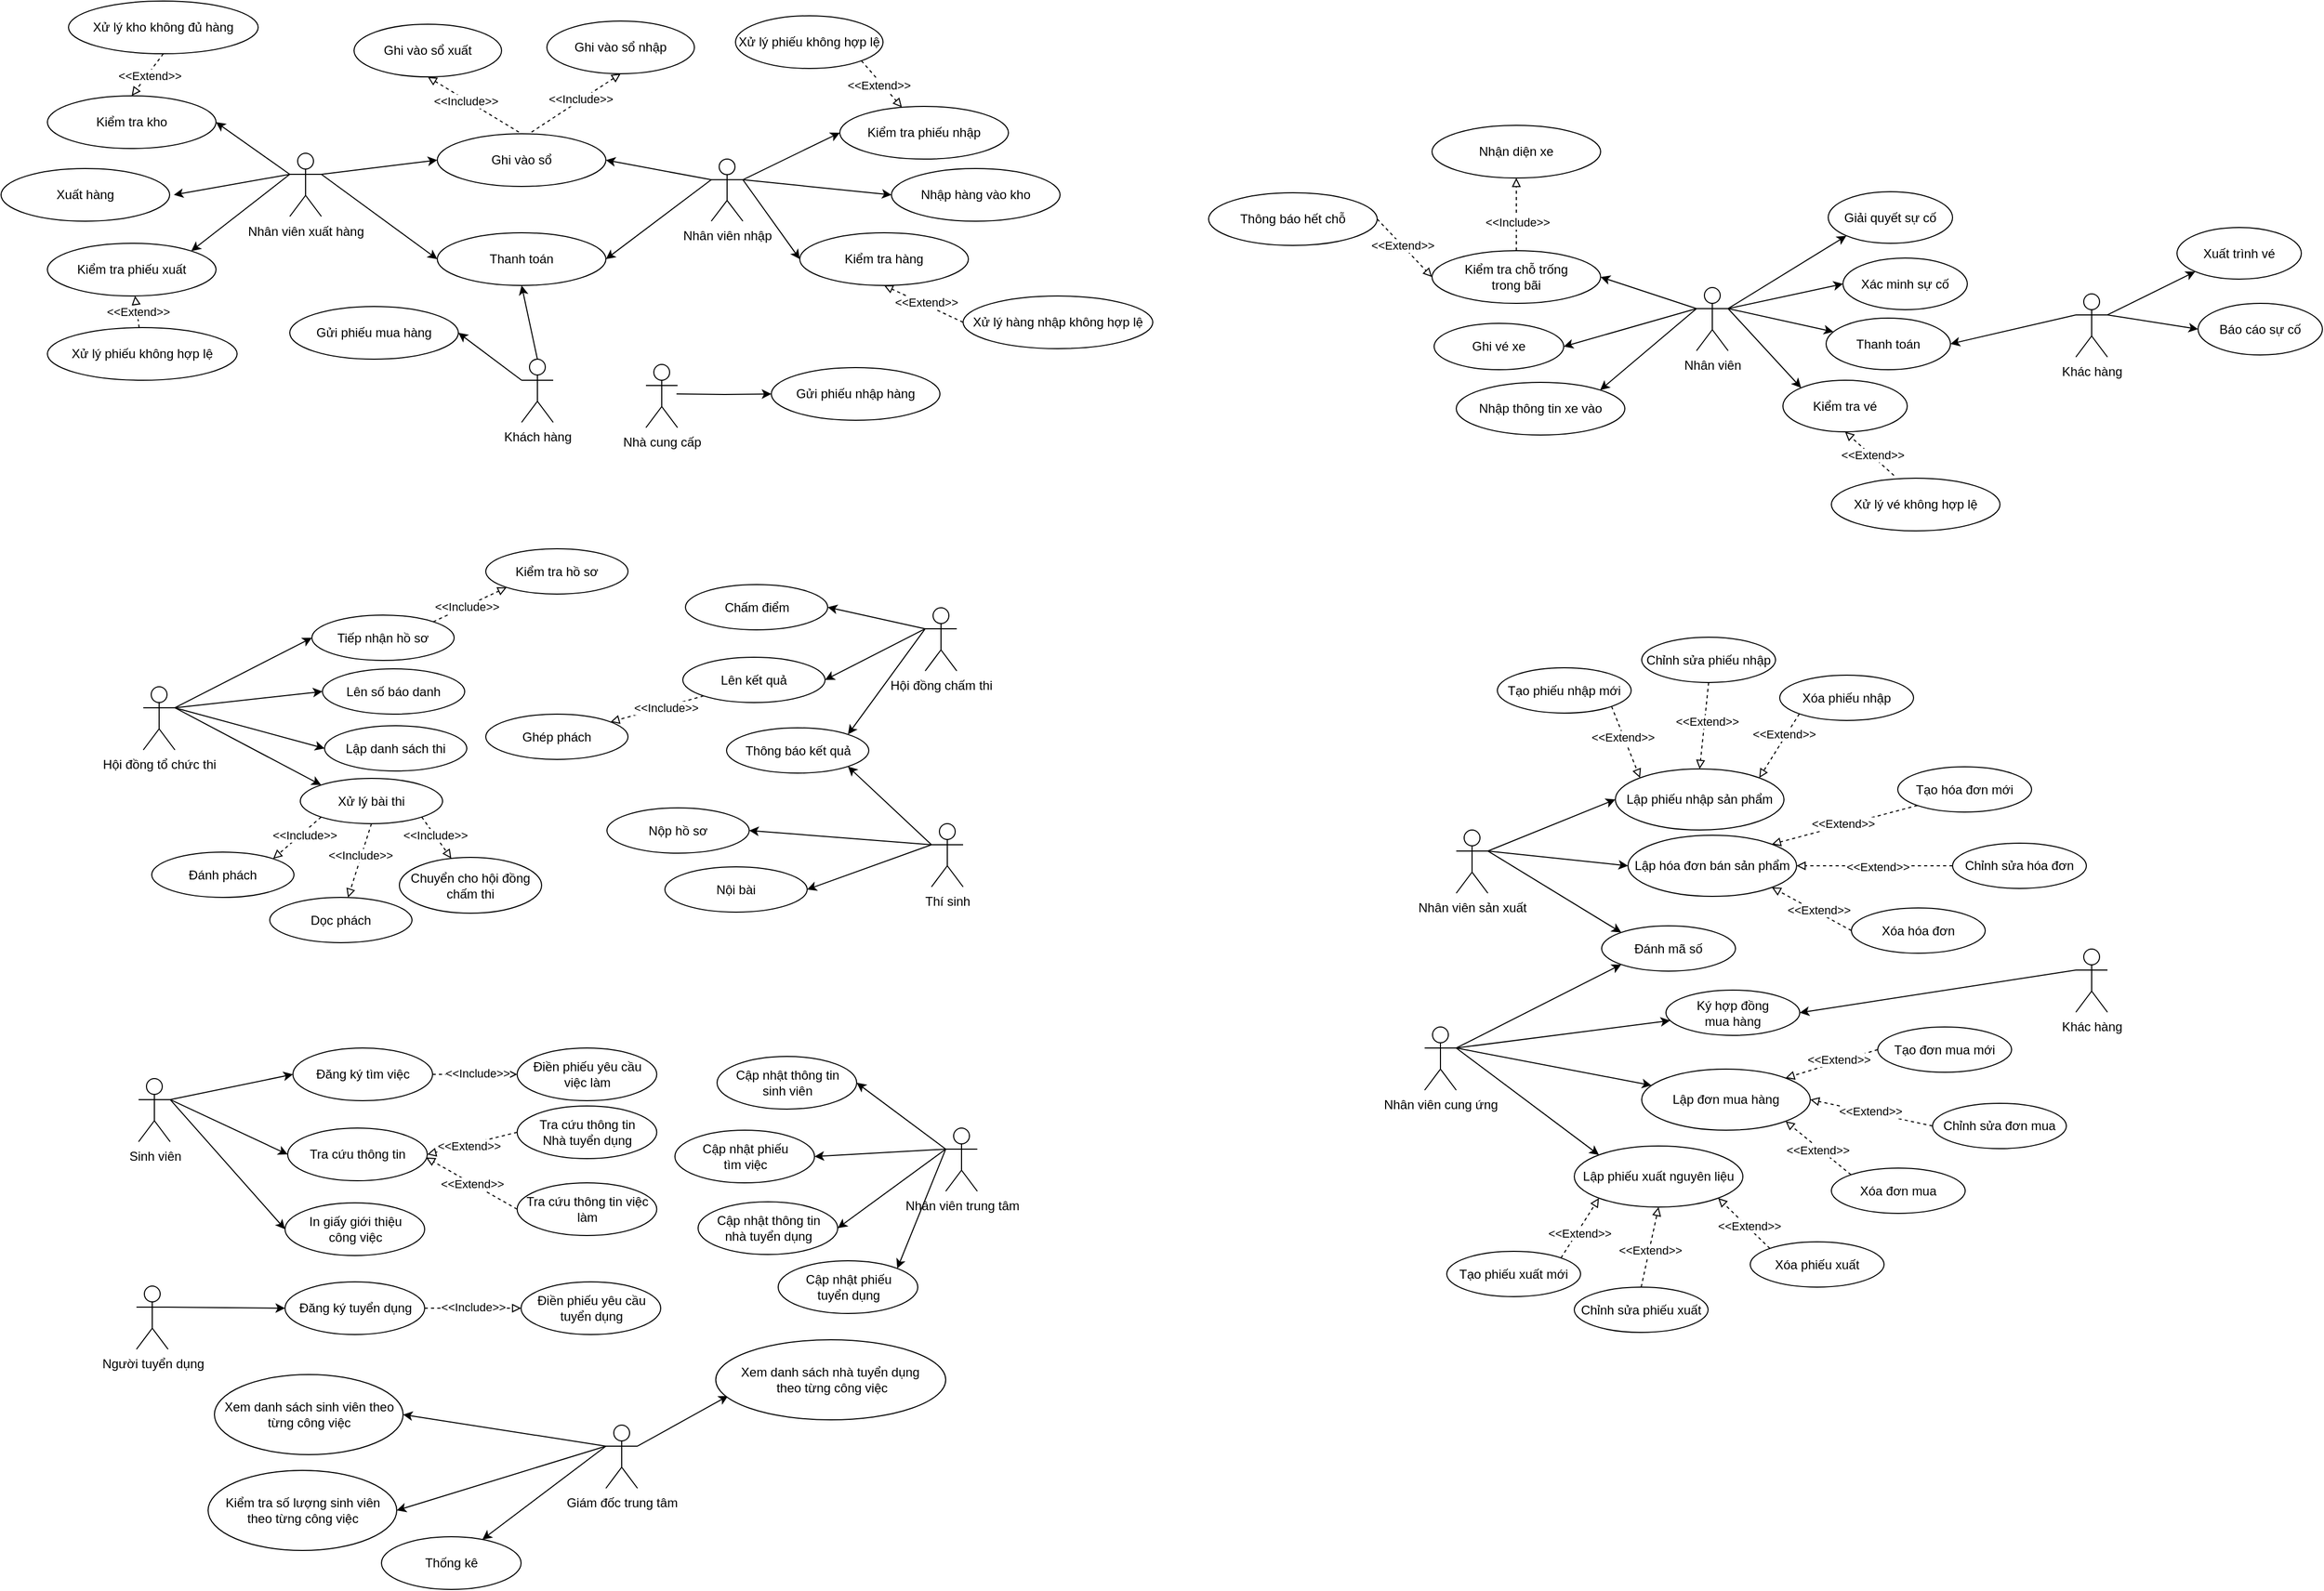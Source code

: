 <mxfile version="21.7.0" type="github">
  <diagram name="Trang-1" id="I9QSSPnk1WxFNa2g9Y9S">
    <mxGraphModel dx="3338" dy="1262" grid="0" gridSize="10" guides="1" tooltips="1" connect="1" arrows="1" fold="1" page="1" pageScale="1" pageWidth="2339" pageHeight="3300" math="0" shadow="0">
      <root>
        <mxCell id="0" />
        <mxCell id="1" parent="0" />
        <mxCell id="ENuTCad7pYqqlt3_rePD-4" style="rounded=0;orthogonalLoop=1;jettySize=auto;html=1;exitX=1;exitY=0.333;exitDx=0;exitDy=0;exitPerimeter=0;entryX=0;entryY=0.5;entryDx=0;entryDy=0;" edge="1" parent="1" source="ENuTCad7pYqqlt3_rePD-1" target="ENuTCad7pYqqlt3_rePD-2">
          <mxGeometry relative="1" as="geometry" />
        </mxCell>
        <mxCell id="ENuTCad7pYqqlt3_rePD-11" style="rounded=0;orthogonalLoop=1;jettySize=auto;html=1;exitX=1;exitY=0.333;exitDx=0;exitDy=0;exitPerimeter=0;entryX=0;entryY=0.5;entryDx=0;entryDy=0;" edge="1" parent="1" source="ENuTCad7pYqqlt3_rePD-1" target="ENuTCad7pYqqlt3_rePD-5">
          <mxGeometry relative="1" as="geometry" />
        </mxCell>
        <mxCell id="ENuTCad7pYqqlt3_rePD-17" style="rounded=0;orthogonalLoop=1;jettySize=auto;html=1;exitX=0;exitY=0.333;exitDx=0;exitDy=0;exitPerimeter=0;entryX=1;entryY=0.5;entryDx=0;entryDy=0;" edge="1" parent="1" source="ENuTCad7pYqqlt3_rePD-1" target="ENuTCad7pYqqlt3_rePD-15">
          <mxGeometry relative="1" as="geometry" />
        </mxCell>
        <mxCell id="ENuTCad7pYqqlt3_rePD-18" style="rounded=0;orthogonalLoop=1;jettySize=auto;html=1;entryX=1;entryY=0.5;entryDx=0;entryDy=0;exitX=0;exitY=0.333;exitDx=0;exitDy=0;exitPerimeter=0;" edge="1" parent="1" source="ENuTCad7pYqqlt3_rePD-1" target="ENuTCad7pYqqlt3_rePD-16">
          <mxGeometry relative="1" as="geometry">
            <mxPoint x="782" y="210" as="sourcePoint" />
          </mxGeometry>
        </mxCell>
        <mxCell id="ENuTCad7pYqqlt3_rePD-19" style="rounded=0;orthogonalLoop=1;jettySize=auto;html=1;exitX=1;exitY=0.333;exitDx=0;exitDy=0;exitPerimeter=0;entryX=0;entryY=0.5;entryDx=0;entryDy=0;" edge="1" parent="1" source="ENuTCad7pYqqlt3_rePD-1" target="ENuTCad7pYqqlt3_rePD-14">
          <mxGeometry relative="1" as="geometry" />
        </mxCell>
        <mxCell id="ENuTCad7pYqqlt3_rePD-1" value="Nhân viên nhập" style="shape=umlActor;verticalLabelPosition=bottom;verticalAlign=top;html=1;outlineConnect=0;" vertex="1" parent="1">
          <mxGeometry x="732" y="210" width="30" height="59" as="geometry" />
        </mxCell>
        <mxCell id="ENuTCad7pYqqlt3_rePD-2" value="Kiểm tra phiếu nhập" style="ellipse;whiteSpace=wrap;html=1;" vertex="1" parent="1">
          <mxGeometry x="854" y="160" width="160" height="50" as="geometry" />
        </mxCell>
        <mxCell id="ENuTCad7pYqqlt3_rePD-5" value="Kiểm tra hàng" style="ellipse;whiteSpace=wrap;html=1;" vertex="1" parent="1">
          <mxGeometry x="816" y="280" width="160" height="50" as="geometry" />
        </mxCell>
        <mxCell id="ENuTCad7pYqqlt3_rePD-7" style="rounded=0;orthogonalLoop=1;jettySize=auto;html=1;exitX=1;exitY=1;exitDx=0;exitDy=0;endArrow=block;endFill=0;dashed=1;" edge="1" parent="1" source="ENuTCad7pYqqlt3_rePD-6" target="ENuTCad7pYqqlt3_rePD-2">
          <mxGeometry relative="1" as="geometry" />
        </mxCell>
        <mxCell id="ENuTCad7pYqqlt3_rePD-8" value="&amp;lt;&amp;lt;Extend&amp;gt;&amp;gt;" style="edgeLabel;html=1;align=center;verticalAlign=middle;resizable=0;points=[];" vertex="1" connectable="0" parent="ENuTCad7pYqqlt3_rePD-7">
          <mxGeometry x="-0.029" y="-3" relative="1" as="geometry">
            <mxPoint as="offset" />
          </mxGeometry>
        </mxCell>
        <mxCell id="ENuTCad7pYqqlt3_rePD-6" value="Xử lý phiếu không hợp lệ" style="ellipse;whiteSpace=wrap;html=1;" vertex="1" parent="1">
          <mxGeometry x="755" y="74" width="140" height="50" as="geometry" />
        </mxCell>
        <mxCell id="ENuTCad7pYqqlt3_rePD-14" value="Nhập hàng vào kho" style="ellipse;whiteSpace=wrap;html=1;" vertex="1" parent="1">
          <mxGeometry x="903" y="219" width="160" height="50" as="geometry" />
        </mxCell>
        <mxCell id="ENuTCad7pYqqlt3_rePD-15" value="Ghi vào sổ" style="ellipse;whiteSpace=wrap;html=1;" vertex="1" parent="1">
          <mxGeometry x="472" y="186" width="160" height="50" as="geometry" />
        </mxCell>
        <mxCell id="ENuTCad7pYqqlt3_rePD-16" value="Thanh toán" style="ellipse;whiteSpace=wrap;html=1;" vertex="1" parent="1">
          <mxGeometry x="472" y="280" width="160" height="50" as="geometry" />
        </mxCell>
        <mxCell id="ENuTCad7pYqqlt3_rePD-20" style="rounded=0;orthogonalLoop=1;jettySize=auto;html=1;exitX=0;exitY=0.5;exitDx=0;exitDy=0;entryX=0.5;entryY=1;entryDx=0;entryDy=0;endArrow=block;endFill=0;dashed=1;" edge="1" parent="1" source="ENuTCad7pYqqlt3_rePD-22" target="ENuTCad7pYqqlt3_rePD-5">
          <mxGeometry relative="1" as="geometry">
            <mxPoint x="1042" y="255" as="targetPoint" />
          </mxGeometry>
        </mxCell>
        <mxCell id="ENuTCad7pYqqlt3_rePD-21" value="&amp;lt;&amp;lt;Extend&amp;gt;&amp;gt;" style="edgeLabel;html=1;align=center;verticalAlign=middle;resizable=0;points=[];" vertex="1" connectable="0" parent="ENuTCad7pYqqlt3_rePD-20">
          <mxGeometry x="-0.029" y="-3" relative="1" as="geometry">
            <mxPoint as="offset" />
          </mxGeometry>
        </mxCell>
        <mxCell id="ENuTCad7pYqqlt3_rePD-22" value="Xử lý hàng nhập không hợp lệ" style="ellipse;whiteSpace=wrap;html=1;" vertex="1" parent="1">
          <mxGeometry x="971" y="340" width="180" height="50" as="geometry" />
        </mxCell>
        <mxCell id="ENuTCad7pYqqlt3_rePD-37" style="rounded=0;orthogonalLoop=1;jettySize=auto;html=1;exitX=1;exitY=0.333;exitDx=0;exitDy=0;exitPerimeter=0;entryX=0;entryY=0.5;entryDx=0;entryDy=0;" edge="1" parent="1" source="ENuTCad7pYqqlt3_rePD-36" target="ENuTCad7pYqqlt3_rePD-15">
          <mxGeometry relative="1" as="geometry" />
        </mxCell>
        <mxCell id="ENuTCad7pYqqlt3_rePD-38" style="rounded=0;orthogonalLoop=1;jettySize=auto;html=1;exitX=1;exitY=0.333;exitDx=0;exitDy=0;exitPerimeter=0;entryX=0;entryY=0.5;entryDx=0;entryDy=0;" edge="1" parent="1" source="ENuTCad7pYqqlt3_rePD-36" target="ENuTCad7pYqqlt3_rePD-16">
          <mxGeometry relative="1" as="geometry" />
        </mxCell>
        <mxCell id="ENuTCad7pYqqlt3_rePD-42" style="rounded=0;orthogonalLoop=1;jettySize=auto;html=1;exitX=0;exitY=0.333;exitDx=0;exitDy=0;exitPerimeter=0;entryX=1;entryY=0;entryDx=0;entryDy=0;" edge="1" parent="1" source="ENuTCad7pYqqlt3_rePD-36" target="ENuTCad7pYqqlt3_rePD-39">
          <mxGeometry relative="1" as="geometry">
            <mxPoint x="362" y="484.5" as="sourcePoint" />
          </mxGeometry>
        </mxCell>
        <mxCell id="ENuTCad7pYqqlt3_rePD-43" style="rounded=0;orthogonalLoop=1;jettySize=auto;html=1;exitX=0;exitY=0.333;exitDx=0;exitDy=0;exitPerimeter=0;entryX=1;entryY=0.5;entryDx=0;entryDy=0;" edge="1" parent="1" source="ENuTCad7pYqqlt3_rePD-36" target="ENuTCad7pYqqlt3_rePD-40">
          <mxGeometry relative="1" as="geometry" />
        </mxCell>
        <mxCell id="ENuTCad7pYqqlt3_rePD-44" style="rounded=0;orthogonalLoop=1;jettySize=auto;html=1;exitX=0;exitY=0.333;exitDx=0;exitDy=0;exitPerimeter=0;entryX=1;entryY=0.5;entryDx=0;entryDy=0;" edge="1" parent="1" source="ENuTCad7pYqqlt3_rePD-36">
          <mxGeometry relative="1" as="geometry">
            <mxPoint x="222.0" y="244" as="targetPoint" />
          </mxGeometry>
        </mxCell>
        <mxCell id="ENuTCad7pYqqlt3_rePD-36" value="Nhân viên xuất hàng" style="shape=umlActor;verticalLabelPosition=bottom;verticalAlign=top;html=1;outlineConnect=0;" vertex="1" parent="1">
          <mxGeometry x="332" y="204.5" width="30" height="60" as="geometry" />
        </mxCell>
        <mxCell id="ENuTCad7pYqqlt3_rePD-39" value="Kiểm tra phiếu xuất" style="ellipse;whiteSpace=wrap;html=1;" vertex="1" parent="1">
          <mxGeometry x="102" y="290" width="160" height="50" as="geometry" />
        </mxCell>
        <mxCell id="ENuTCad7pYqqlt3_rePD-40" value="Kiểm tra kho" style="ellipse;whiteSpace=wrap;html=1;" vertex="1" parent="1">
          <mxGeometry x="102" y="150" width="160" height="50" as="geometry" />
        </mxCell>
        <mxCell id="ENuTCad7pYqqlt3_rePD-41" value="Xuất hàng" style="ellipse;whiteSpace=wrap;html=1;" vertex="1" parent="1">
          <mxGeometry x="58" y="219" width="160" height="50" as="geometry" />
        </mxCell>
        <mxCell id="ENuTCad7pYqqlt3_rePD-48" style="rounded=0;orthogonalLoop=1;jettySize=auto;html=1;dashed=1;endArrow=block;endFill=0;" edge="1" parent="1" source="ENuTCad7pYqqlt3_rePD-45" target="ENuTCad7pYqqlt3_rePD-39">
          <mxGeometry relative="1" as="geometry" />
        </mxCell>
        <mxCell id="ENuTCad7pYqqlt3_rePD-49" value="&amp;lt;&amp;lt;Extend&amp;gt;&amp;gt;" style="edgeLabel;html=1;align=center;verticalAlign=middle;resizable=0;points=[];" vertex="1" connectable="0" parent="ENuTCad7pYqqlt3_rePD-48">
          <mxGeometry x="-0.006" y="-1" relative="1" as="geometry">
            <mxPoint as="offset" />
          </mxGeometry>
        </mxCell>
        <mxCell id="ENuTCad7pYqqlt3_rePD-45" value="Xử lý phiếu không hợp lệ" style="ellipse;whiteSpace=wrap;html=1;" vertex="1" parent="1">
          <mxGeometry x="102" y="370" width="180" height="50" as="geometry" />
        </mxCell>
        <mxCell id="ENuTCad7pYqqlt3_rePD-47" style="rounded=0;orthogonalLoop=1;jettySize=auto;html=1;exitX=0.5;exitY=1;exitDx=0;exitDy=0;entryX=0.5;entryY=0;entryDx=0;entryDy=0;dashed=1;endArrow=block;endFill=0;" edge="1" parent="1" source="ENuTCad7pYqqlt3_rePD-46" target="ENuTCad7pYqqlt3_rePD-40">
          <mxGeometry relative="1" as="geometry" />
        </mxCell>
        <mxCell id="ENuTCad7pYqqlt3_rePD-50" value="&amp;lt;&amp;lt;Extend&amp;gt;&amp;gt;" style="edgeLabel;html=1;align=center;verticalAlign=middle;resizable=0;points=[];" vertex="1" connectable="0" parent="ENuTCad7pYqqlt3_rePD-47">
          <mxGeometry x="-0.037" y="2" relative="1" as="geometry">
            <mxPoint as="offset" />
          </mxGeometry>
        </mxCell>
        <mxCell id="ENuTCad7pYqqlt3_rePD-46" value="Xử lý kho không đủ hàng" style="ellipse;whiteSpace=wrap;html=1;" vertex="1" parent="1">
          <mxGeometry x="122" y="60" width="180" height="50" as="geometry" />
        </mxCell>
        <mxCell id="ENuTCad7pYqqlt3_rePD-53" style="rounded=0;orthogonalLoop=1;jettySize=auto;html=1;exitX=0.5;exitY=0;exitDx=0;exitDy=0;exitPerimeter=0;entryX=0.5;entryY=1;entryDx=0;entryDy=0;" edge="1" parent="1" source="ENuTCad7pYqqlt3_rePD-51" target="ENuTCad7pYqqlt3_rePD-16">
          <mxGeometry relative="1" as="geometry" />
        </mxCell>
        <mxCell id="ENuTCad7pYqqlt3_rePD-58" style="rounded=0;orthogonalLoop=1;jettySize=auto;html=1;exitX=0;exitY=0.333;exitDx=0;exitDy=0;exitPerimeter=0;entryX=1;entryY=0.5;entryDx=0;entryDy=0;" edge="1" parent="1" source="ENuTCad7pYqqlt3_rePD-51" target="ENuTCad7pYqqlt3_rePD-57">
          <mxGeometry relative="1" as="geometry" />
        </mxCell>
        <mxCell id="ENuTCad7pYqqlt3_rePD-51" value="Khách hàng" style="shape=umlActor;verticalLabelPosition=bottom;verticalAlign=top;html=1;outlineConnect=0;" vertex="1" parent="1">
          <mxGeometry x="552" y="400" width="30" height="60" as="geometry" />
        </mxCell>
        <mxCell id="ENuTCad7pYqqlt3_rePD-57" value="Gửi phiếu mua hàng" style="ellipse;whiteSpace=wrap;html=1;" vertex="1" parent="1">
          <mxGeometry x="332" y="350" width="160" height="50" as="geometry" />
        </mxCell>
        <mxCell id="ENuTCad7pYqqlt3_rePD-61" style="edgeStyle=orthogonalEdgeStyle;rounded=0;orthogonalLoop=1;jettySize=auto;html=1;entryX=0;entryY=0.5;entryDx=0;entryDy=0;" edge="1" parent="1" target="ENuTCad7pYqqlt3_rePD-60">
          <mxGeometry relative="1" as="geometry">
            <mxPoint x="699" y="433" as="sourcePoint" />
          </mxGeometry>
        </mxCell>
        <mxCell id="ENuTCad7pYqqlt3_rePD-59" value="Nhà cung cấp" style="shape=umlActor;verticalLabelPosition=bottom;verticalAlign=top;html=1;outlineConnect=0;" vertex="1" parent="1">
          <mxGeometry x="670" y="405" width="30" height="60" as="geometry" />
        </mxCell>
        <mxCell id="ENuTCad7pYqqlt3_rePD-60" value="Gửi phiếu nhập hàng" style="ellipse;whiteSpace=wrap;html=1;" vertex="1" parent="1">
          <mxGeometry x="789" y="408" width="160" height="50" as="geometry" />
        </mxCell>
        <mxCell id="ENuTCad7pYqqlt3_rePD-64" style="rounded=0;orthogonalLoop=1;jettySize=auto;html=1;exitX=0.5;exitY=1;exitDx=0;exitDy=0;entryX=0.5;entryY=0;entryDx=0;entryDy=0;endArrow=none;endFill=0;dashed=1;startArrow=block;startFill=0;" edge="1" parent="1" source="ENuTCad7pYqqlt3_rePD-62" target="ENuTCad7pYqqlt3_rePD-15">
          <mxGeometry relative="1" as="geometry" />
        </mxCell>
        <mxCell id="ENuTCad7pYqqlt3_rePD-67" value="&amp;lt;&amp;lt;Include&amp;gt;&amp;gt;" style="edgeLabel;html=1;align=center;verticalAlign=middle;resizable=0;points=[];" vertex="1" connectable="0" parent="ENuTCad7pYqqlt3_rePD-64">
          <mxGeometry x="-0.186" y="-1" relative="1" as="geometry">
            <mxPoint as="offset" />
          </mxGeometry>
        </mxCell>
        <mxCell id="ENuTCad7pYqqlt3_rePD-62" value="Ghi vào sổ xuất" style="ellipse;whiteSpace=wrap;html=1;" vertex="1" parent="1">
          <mxGeometry x="393" y="82" width="140" height="50" as="geometry" />
        </mxCell>
        <mxCell id="ENuTCad7pYqqlt3_rePD-65" style="rounded=0;orthogonalLoop=1;jettySize=auto;html=1;exitX=0.5;exitY=1;exitDx=0;exitDy=0;endArrow=none;endFill=0;dashed=1;startArrow=block;startFill=0;" edge="1" parent="1" source="ENuTCad7pYqqlt3_rePD-63">
          <mxGeometry relative="1" as="geometry">
            <mxPoint x="559" y="186" as="targetPoint" />
          </mxGeometry>
        </mxCell>
        <mxCell id="ENuTCad7pYqqlt3_rePD-66" value="&amp;lt;&amp;lt;Include&amp;gt;&amp;gt;" style="edgeLabel;html=1;align=center;verticalAlign=middle;resizable=0;points=[];" vertex="1" connectable="0" parent="ENuTCad7pYqqlt3_rePD-65">
          <mxGeometry x="-0.121" y="-1" relative="1" as="geometry">
            <mxPoint as="offset" />
          </mxGeometry>
        </mxCell>
        <mxCell id="ENuTCad7pYqqlt3_rePD-63" value="Ghi vào sổ nhập" style="ellipse;whiteSpace=wrap;html=1;" vertex="1" parent="1">
          <mxGeometry x="576" y="79" width="140" height="50" as="geometry" />
        </mxCell>
        <mxCell id="ENuTCad7pYqqlt3_rePD-77" style="rounded=0;orthogonalLoop=1;jettySize=auto;html=1;exitX=1;exitY=0.333;exitDx=0;exitDy=0;exitPerimeter=0;entryX=0;entryY=0.5;entryDx=0;entryDy=0;" edge="1" parent="1" source="ENuTCad7pYqqlt3_rePD-68" target="ENuTCad7pYqqlt3_rePD-70">
          <mxGeometry relative="1" as="geometry" />
        </mxCell>
        <mxCell id="ENuTCad7pYqqlt3_rePD-78" style="rounded=0;orthogonalLoop=1;jettySize=auto;html=1;exitX=1;exitY=0.333;exitDx=0;exitDy=0;exitPerimeter=0;entryX=0;entryY=0.5;entryDx=0;entryDy=0;" edge="1" parent="1" source="ENuTCad7pYqqlt3_rePD-68" target="ENuTCad7pYqqlt3_rePD-72">
          <mxGeometry relative="1" as="geometry" />
        </mxCell>
        <mxCell id="ENuTCad7pYqqlt3_rePD-79" style="rounded=0;orthogonalLoop=1;jettySize=auto;html=1;exitX=1;exitY=0.333;exitDx=0;exitDy=0;exitPerimeter=0;entryX=0;entryY=0.5;entryDx=0;entryDy=0;" edge="1" parent="1" source="ENuTCad7pYqqlt3_rePD-68" target="ENuTCad7pYqqlt3_rePD-73">
          <mxGeometry relative="1" as="geometry" />
        </mxCell>
        <mxCell id="ENuTCad7pYqqlt3_rePD-80" style="rounded=0;orthogonalLoop=1;jettySize=auto;html=1;exitX=1;exitY=0.333;exitDx=0;exitDy=0;exitPerimeter=0;entryX=0;entryY=0;entryDx=0;entryDy=0;" edge="1" parent="1" source="ENuTCad7pYqqlt3_rePD-68" target="ENuTCad7pYqqlt3_rePD-74">
          <mxGeometry relative="1" as="geometry" />
        </mxCell>
        <mxCell id="ENuTCad7pYqqlt3_rePD-68" value="Hội đồng tổ chức thi" style="shape=umlActor;verticalLabelPosition=bottom;verticalAlign=top;html=1;outlineConnect=0;" vertex="1" parent="1">
          <mxGeometry x="193" y="711" width="30" height="60" as="geometry" />
        </mxCell>
        <mxCell id="ENuTCad7pYqqlt3_rePD-96" style="rounded=0;orthogonalLoop=1;jettySize=auto;html=1;exitX=0;exitY=0.333;exitDx=0;exitDy=0;exitPerimeter=0;entryX=1;entryY=0.5;entryDx=0;entryDy=0;" edge="1" parent="1" source="ENuTCad7pYqqlt3_rePD-69" target="ENuTCad7pYqqlt3_rePD-92">
          <mxGeometry relative="1" as="geometry" />
        </mxCell>
        <mxCell id="ENuTCad7pYqqlt3_rePD-98" style="rounded=0;orthogonalLoop=1;jettySize=auto;html=1;exitX=0;exitY=0.333;exitDx=0;exitDy=0;exitPerimeter=0;entryX=1;entryY=0.5;entryDx=0;entryDy=0;" edge="1" parent="1" source="ENuTCad7pYqqlt3_rePD-69" target="ENuTCad7pYqqlt3_rePD-94">
          <mxGeometry relative="1" as="geometry" />
        </mxCell>
        <mxCell id="ENuTCad7pYqqlt3_rePD-99" style="rounded=0;orthogonalLoop=1;jettySize=auto;html=1;exitX=0;exitY=0.333;exitDx=0;exitDy=0;exitPerimeter=0;entryX=1;entryY=0;entryDx=0;entryDy=0;" edge="1" parent="1" source="ENuTCad7pYqqlt3_rePD-69" target="ENuTCad7pYqqlt3_rePD-95">
          <mxGeometry relative="1" as="geometry" />
        </mxCell>
        <mxCell id="ENuTCad7pYqqlt3_rePD-69" value="Hội đồng chấm thi" style="shape=umlActor;verticalLabelPosition=bottom;verticalAlign=top;html=1;outlineConnect=0;" vertex="1" parent="1">
          <mxGeometry x="935" y="636" width="30" height="60" as="geometry" />
        </mxCell>
        <mxCell id="ENuTCad7pYqqlt3_rePD-90" style="rounded=0;orthogonalLoop=1;jettySize=auto;html=1;exitX=1;exitY=0;exitDx=0;exitDy=0;entryX=0;entryY=1;entryDx=0;entryDy=0;endArrow=block;endFill=0;dashed=1;" edge="1" parent="1" source="ENuTCad7pYqqlt3_rePD-70" target="ENuTCad7pYqqlt3_rePD-71">
          <mxGeometry relative="1" as="geometry" />
        </mxCell>
        <mxCell id="ENuTCad7pYqqlt3_rePD-91" value="&amp;lt;&amp;lt;Include&amp;gt;&amp;gt;" style="edgeLabel;html=1;align=center;verticalAlign=middle;resizable=0;points=[];" vertex="1" connectable="0" parent="ENuTCad7pYqqlt3_rePD-90">
          <mxGeometry x="-0.084" relative="1" as="geometry">
            <mxPoint as="offset" />
          </mxGeometry>
        </mxCell>
        <mxCell id="ENuTCad7pYqqlt3_rePD-70" value="Tiếp nhận hồ sơ" style="ellipse;whiteSpace=wrap;html=1;" vertex="1" parent="1">
          <mxGeometry x="353" y="643" width="135" height="43" as="geometry" />
        </mxCell>
        <mxCell id="ENuTCad7pYqqlt3_rePD-71" value="Kiểm tra hồ sơ" style="ellipse;whiteSpace=wrap;html=1;" vertex="1" parent="1">
          <mxGeometry x="518" y="580" width="135" height="43" as="geometry" />
        </mxCell>
        <mxCell id="ENuTCad7pYqqlt3_rePD-72" value="Lên số báo danh" style="ellipse;whiteSpace=wrap;html=1;" vertex="1" parent="1">
          <mxGeometry x="363" y="694" width="135" height="43" as="geometry" />
        </mxCell>
        <mxCell id="ENuTCad7pYqqlt3_rePD-73" value="Lập danh sách thi" style="ellipse;whiteSpace=wrap;html=1;" vertex="1" parent="1">
          <mxGeometry x="365" y="748" width="135" height="43" as="geometry" />
        </mxCell>
        <mxCell id="ENuTCad7pYqqlt3_rePD-84" style="rounded=0;orthogonalLoop=1;jettySize=auto;html=1;exitX=0;exitY=1;exitDx=0;exitDy=0;entryX=1;entryY=0;entryDx=0;entryDy=0;dashed=1;endArrow=block;endFill=0;" edge="1" parent="1" source="ENuTCad7pYqqlt3_rePD-74" target="ENuTCad7pYqqlt3_rePD-81">
          <mxGeometry relative="1" as="geometry" />
        </mxCell>
        <mxCell id="ENuTCad7pYqqlt3_rePD-87" value="&amp;lt;&amp;lt;Include&amp;gt;&amp;gt;" style="edgeLabel;html=1;align=center;verticalAlign=middle;resizable=0;points=[];" vertex="1" connectable="0" parent="ENuTCad7pYqqlt3_rePD-84">
          <mxGeometry x="-0.219" y="2" relative="1" as="geometry">
            <mxPoint as="offset" />
          </mxGeometry>
        </mxCell>
        <mxCell id="ENuTCad7pYqqlt3_rePD-85" style="rounded=0;orthogonalLoop=1;jettySize=auto;html=1;exitX=0.5;exitY=1;exitDx=0;exitDy=0;dashed=1;endArrow=block;endFill=0;" edge="1" parent="1" source="ENuTCad7pYqqlt3_rePD-74" target="ENuTCad7pYqqlt3_rePD-82">
          <mxGeometry relative="1" as="geometry" />
        </mxCell>
        <mxCell id="ENuTCad7pYqqlt3_rePD-88" value="&amp;lt;&amp;lt;Include&amp;gt;&amp;gt;" style="edgeLabel;html=1;align=center;verticalAlign=middle;resizable=0;points=[];" vertex="1" connectable="0" parent="ENuTCad7pYqqlt3_rePD-85">
          <mxGeometry x="-0.135" y="-1" relative="1" as="geometry">
            <mxPoint as="offset" />
          </mxGeometry>
        </mxCell>
        <mxCell id="ENuTCad7pYqqlt3_rePD-86" style="rounded=0;orthogonalLoop=1;jettySize=auto;html=1;exitX=1;exitY=1;exitDx=0;exitDy=0;dashed=1;endArrow=block;endFill=0;" edge="1" parent="1" source="ENuTCad7pYqqlt3_rePD-74" target="ENuTCad7pYqqlt3_rePD-83">
          <mxGeometry relative="1" as="geometry" />
        </mxCell>
        <mxCell id="ENuTCad7pYqqlt3_rePD-89" value="&amp;lt;&amp;lt;Include&amp;gt;&amp;gt;" style="edgeLabel;html=1;align=center;verticalAlign=middle;resizable=0;points=[];" vertex="1" connectable="0" parent="ENuTCad7pYqqlt3_rePD-86">
          <mxGeometry x="-0.104" relative="1" as="geometry">
            <mxPoint as="offset" />
          </mxGeometry>
        </mxCell>
        <mxCell id="ENuTCad7pYqqlt3_rePD-74" value="Xử lý bài thi" style="ellipse;whiteSpace=wrap;html=1;" vertex="1" parent="1">
          <mxGeometry x="342" y="798" width="135" height="43" as="geometry" />
        </mxCell>
        <mxCell id="ENuTCad7pYqqlt3_rePD-81" value="Đánh phách" style="ellipse;whiteSpace=wrap;html=1;" vertex="1" parent="1">
          <mxGeometry x="201" y="868" width="135" height="43" as="geometry" />
        </mxCell>
        <mxCell id="ENuTCad7pYqqlt3_rePD-82" value="Dọc phách" style="ellipse;whiteSpace=wrap;html=1;" vertex="1" parent="1">
          <mxGeometry x="313" y="911" width="135" height="43" as="geometry" />
        </mxCell>
        <mxCell id="ENuTCad7pYqqlt3_rePD-83" value="Chuyển cho hội đồng&lt;br&gt;chấm thi" style="ellipse;whiteSpace=wrap;html=1;" vertex="1" parent="1">
          <mxGeometry x="436" y="873" width="135" height="53" as="geometry" />
        </mxCell>
        <mxCell id="ENuTCad7pYqqlt3_rePD-92" value="Chấm điểm" style="ellipse;whiteSpace=wrap;html=1;" vertex="1" parent="1">
          <mxGeometry x="707.5" y="614" width="135" height="43" as="geometry" />
        </mxCell>
        <mxCell id="ENuTCad7pYqqlt3_rePD-101" style="rounded=0;orthogonalLoop=1;jettySize=auto;html=1;exitX=0;exitY=1;exitDx=0;exitDy=0;endArrow=block;endFill=0;dashed=1;" edge="1" parent="1" source="ENuTCad7pYqqlt3_rePD-94" target="ENuTCad7pYqqlt3_rePD-100">
          <mxGeometry relative="1" as="geometry" />
        </mxCell>
        <mxCell id="ENuTCad7pYqqlt3_rePD-102" value="&amp;lt;&amp;lt;Include&amp;gt;&amp;gt;" style="edgeLabel;html=1;align=center;verticalAlign=middle;resizable=0;points=[];" vertex="1" connectable="0" parent="ENuTCad7pYqqlt3_rePD-101">
          <mxGeometry x="-0.168" y="1" relative="1" as="geometry">
            <mxPoint as="offset" />
          </mxGeometry>
        </mxCell>
        <mxCell id="ENuTCad7pYqqlt3_rePD-94" value="Lên kết quả" style="ellipse;whiteSpace=wrap;html=1;" vertex="1" parent="1">
          <mxGeometry x="705" y="683" width="135" height="43" as="geometry" />
        </mxCell>
        <mxCell id="ENuTCad7pYqqlt3_rePD-95" value="Thông báo kết quả" style="ellipse;whiteSpace=wrap;html=1;" vertex="1" parent="1">
          <mxGeometry x="746.5" y="750" width="135" height="43" as="geometry" />
        </mxCell>
        <mxCell id="ENuTCad7pYqqlt3_rePD-100" value="Ghép phách" style="ellipse;whiteSpace=wrap;html=1;" vertex="1" parent="1">
          <mxGeometry x="518" y="737" width="135" height="43" as="geometry" />
        </mxCell>
        <mxCell id="ENuTCad7pYqqlt3_rePD-106" style="rounded=0;orthogonalLoop=1;jettySize=auto;html=1;exitX=0;exitY=0.333;exitDx=0;exitDy=0;exitPerimeter=0;entryX=1;entryY=1;entryDx=0;entryDy=0;" edge="1" parent="1" source="ENuTCad7pYqqlt3_rePD-103" target="ENuTCad7pYqqlt3_rePD-95">
          <mxGeometry relative="1" as="geometry" />
        </mxCell>
        <mxCell id="ENuTCad7pYqqlt3_rePD-107" style="rounded=0;orthogonalLoop=1;jettySize=auto;html=1;exitX=0;exitY=0.333;exitDx=0;exitDy=0;exitPerimeter=0;entryX=1;entryY=0.5;entryDx=0;entryDy=0;" edge="1" parent="1" source="ENuTCad7pYqqlt3_rePD-103" target="ENuTCad7pYqqlt3_rePD-104">
          <mxGeometry relative="1" as="geometry" />
        </mxCell>
        <mxCell id="ENuTCad7pYqqlt3_rePD-108" style="rounded=0;orthogonalLoop=1;jettySize=auto;html=1;exitX=0;exitY=0.333;exitDx=0;exitDy=0;exitPerimeter=0;entryX=1;entryY=0.5;entryDx=0;entryDy=0;" edge="1" parent="1" source="ENuTCad7pYqqlt3_rePD-103" target="ENuTCad7pYqqlt3_rePD-105">
          <mxGeometry relative="1" as="geometry" />
        </mxCell>
        <mxCell id="ENuTCad7pYqqlt3_rePD-103" value="Thí sinh" style="shape=umlActor;verticalLabelPosition=bottom;verticalAlign=top;html=1;outlineConnect=0;" vertex="1" parent="1">
          <mxGeometry x="941" y="841" width="30" height="60" as="geometry" />
        </mxCell>
        <mxCell id="ENuTCad7pYqqlt3_rePD-104" value="Nộp hồ sơ" style="ellipse;whiteSpace=wrap;html=1;" vertex="1" parent="1">
          <mxGeometry x="633" y="826" width="135" height="43" as="geometry" />
        </mxCell>
        <mxCell id="ENuTCad7pYqqlt3_rePD-105" value="Nội bài" style="ellipse;whiteSpace=wrap;html=1;" vertex="1" parent="1">
          <mxGeometry x="688" y="882" width="135" height="43" as="geometry" />
        </mxCell>
        <mxCell id="ENuTCad7pYqqlt3_rePD-114" style="rounded=0;orthogonalLoop=1;jettySize=auto;html=1;exitX=1;exitY=0.333;exitDx=0;exitDy=0;exitPerimeter=0;entryX=0;entryY=0.5;entryDx=0;entryDy=0;" edge="1" parent="1" source="ENuTCad7pYqqlt3_rePD-109" target="ENuTCad7pYqqlt3_rePD-110">
          <mxGeometry relative="1" as="geometry" />
        </mxCell>
        <mxCell id="ENuTCad7pYqqlt3_rePD-124" style="rounded=0;orthogonalLoop=1;jettySize=auto;html=1;exitX=1;exitY=0.333;exitDx=0;exitDy=0;exitPerimeter=0;entryX=0;entryY=0.5;entryDx=0;entryDy=0;" edge="1" parent="1" source="ENuTCad7pYqqlt3_rePD-109" target="ENuTCad7pYqqlt3_rePD-115">
          <mxGeometry relative="1" as="geometry" />
        </mxCell>
        <mxCell id="ENuTCad7pYqqlt3_rePD-126" style="rounded=0;orthogonalLoop=1;jettySize=auto;html=1;exitX=1;exitY=0.333;exitDx=0;exitDy=0;exitPerimeter=0;entryX=0;entryY=0.5;entryDx=0;entryDy=0;" edge="1" parent="1" source="ENuTCad7pYqqlt3_rePD-109" target="ENuTCad7pYqqlt3_rePD-125">
          <mxGeometry relative="1" as="geometry" />
        </mxCell>
        <mxCell id="ENuTCad7pYqqlt3_rePD-109" value="Sinh viên" style="shape=umlActor;verticalLabelPosition=bottom;verticalAlign=top;html=1;outlineConnect=0;" vertex="1" parent="1">
          <mxGeometry x="188.5" y="1083" width="30" height="60" as="geometry" />
        </mxCell>
        <mxCell id="ENuTCad7pYqqlt3_rePD-112" style="rounded=0;orthogonalLoop=1;jettySize=auto;html=1;exitX=1;exitY=0.5;exitDx=0;exitDy=0;entryX=0;entryY=0.5;entryDx=0;entryDy=0;dashed=1;endArrow=block;endFill=0;" edge="1" parent="1" source="ENuTCad7pYqqlt3_rePD-110" target="ENuTCad7pYqqlt3_rePD-111">
          <mxGeometry relative="1" as="geometry" />
        </mxCell>
        <mxCell id="ENuTCad7pYqqlt3_rePD-113" value="&amp;lt;&amp;lt;Include&amp;gt;&amp;gt;" style="edgeLabel;html=1;align=center;verticalAlign=middle;resizable=0;points=[];" vertex="1" connectable="0" parent="ENuTCad7pYqqlt3_rePD-112">
          <mxGeometry x="0.045" y="1" relative="1" as="geometry">
            <mxPoint as="offset" />
          </mxGeometry>
        </mxCell>
        <mxCell id="ENuTCad7pYqqlt3_rePD-110" value="Đăng ký tìm việc" style="ellipse;whiteSpace=wrap;html=1;" vertex="1" parent="1">
          <mxGeometry x="335" y="1054" width="132.5" height="50" as="geometry" />
        </mxCell>
        <mxCell id="ENuTCad7pYqqlt3_rePD-111" value="Điền phiếu yêu cầu &lt;br&gt;việc làm" style="ellipse;whiteSpace=wrap;html=1;" vertex="1" parent="1">
          <mxGeometry x="547.77" y="1054" width="132.5" height="50" as="geometry" />
        </mxCell>
        <mxCell id="ENuTCad7pYqqlt3_rePD-115" value="Tra cứu thông tin" style="ellipse;whiteSpace=wrap;html=1;" vertex="1" parent="1">
          <mxGeometry x="330" y="1130" width="132.5" height="50" as="geometry" />
        </mxCell>
        <mxCell id="ENuTCad7pYqqlt3_rePD-120" style="rounded=0;orthogonalLoop=1;jettySize=auto;html=1;exitX=0;exitY=0.5;exitDx=0;exitDy=0;entryX=1;entryY=0.5;entryDx=0;entryDy=0;endArrow=block;endFill=0;dashed=1;" edge="1" parent="1" source="ENuTCad7pYqqlt3_rePD-116" target="ENuTCad7pYqqlt3_rePD-115">
          <mxGeometry relative="1" as="geometry" />
        </mxCell>
        <mxCell id="ENuTCad7pYqqlt3_rePD-122" value="&amp;lt;&amp;lt;Extend&amp;gt;&amp;gt;" style="edgeLabel;html=1;align=center;verticalAlign=middle;resizable=0;points=[];" vertex="1" connectable="0" parent="ENuTCad7pYqqlt3_rePD-120">
          <mxGeometry x="0.095" y="1" relative="1" as="geometry">
            <mxPoint as="offset" />
          </mxGeometry>
        </mxCell>
        <mxCell id="ENuTCad7pYqqlt3_rePD-116" value="Tra cứu thông tin &lt;br&gt;Nhà tuyển dụng" style="ellipse;whiteSpace=wrap;html=1;" vertex="1" parent="1">
          <mxGeometry x="547.77" y="1109" width="132.5" height="50" as="geometry" />
        </mxCell>
        <mxCell id="ENuTCad7pYqqlt3_rePD-121" style="rounded=0;orthogonalLoop=1;jettySize=auto;html=1;exitX=0;exitY=0.5;exitDx=0;exitDy=0;endArrow=block;endFill=0;dashed=1;entryX=0.992;entryY=0.56;entryDx=0;entryDy=0;entryPerimeter=0;" edge="1" parent="1" source="ENuTCad7pYqqlt3_rePD-117" target="ENuTCad7pYqqlt3_rePD-115">
          <mxGeometry relative="1" as="geometry">
            <mxPoint x="464.052" y="1155.69" as="targetPoint" />
          </mxGeometry>
        </mxCell>
        <mxCell id="ENuTCad7pYqqlt3_rePD-123" value="&amp;lt;&amp;lt;Extend&amp;gt;&amp;gt;" style="edgeLabel;html=1;align=center;verticalAlign=middle;resizable=0;points=[];" vertex="1" connectable="0" parent="ENuTCad7pYqqlt3_rePD-121">
          <mxGeometry x="-0.013" relative="1" as="geometry">
            <mxPoint as="offset" />
          </mxGeometry>
        </mxCell>
        <mxCell id="ENuTCad7pYqqlt3_rePD-117" value="Tra cứu thông tin việc làm" style="ellipse;whiteSpace=wrap;html=1;" vertex="1" parent="1">
          <mxGeometry x="547.77" y="1182" width="132.5" height="50" as="geometry" />
        </mxCell>
        <mxCell id="ENuTCad7pYqqlt3_rePD-125" value="In giấy giới thiệu&lt;br&gt;công việc" style="ellipse;whiteSpace=wrap;html=1;" vertex="1" parent="1">
          <mxGeometry x="327.5" y="1201" width="132.5" height="50" as="geometry" />
        </mxCell>
        <mxCell id="ENuTCad7pYqqlt3_rePD-133" style="rounded=0;orthogonalLoop=1;jettySize=auto;html=1;exitX=1;exitY=0.333;exitDx=0;exitDy=0;exitPerimeter=0;entryX=0;entryY=0.5;entryDx=0;entryDy=0;" edge="1" parent="1" source="ENuTCad7pYqqlt3_rePD-127" target="ENuTCad7pYqqlt3_rePD-129">
          <mxGeometry relative="1" as="geometry" />
        </mxCell>
        <mxCell id="ENuTCad7pYqqlt3_rePD-127" value="Người tuyển dụng" style="shape=umlActor;verticalLabelPosition=bottom;verticalAlign=top;html=1;outlineConnect=0;" vertex="1" parent="1">
          <mxGeometry x="186.5" y="1280" width="30" height="60" as="geometry" />
        </mxCell>
        <mxCell id="ENuTCad7pYqqlt3_rePD-131" style="edgeStyle=orthogonalEdgeStyle;rounded=0;orthogonalLoop=1;jettySize=auto;html=1;exitX=1;exitY=0.5;exitDx=0;exitDy=0;entryX=0;entryY=0.5;entryDx=0;entryDy=0;dashed=1;endArrow=block;endFill=0;" edge="1" parent="1" source="ENuTCad7pYqqlt3_rePD-129" target="ENuTCad7pYqqlt3_rePD-130">
          <mxGeometry relative="1" as="geometry" />
        </mxCell>
        <mxCell id="ENuTCad7pYqqlt3_rePD-132" value="&amp;lt;&amp;lt;Include&amp;gt;&amp;gt;" style="edgeLabel;html=1;align=center;verticalAlign=middle;resizable=0;points=[];" vertex="1" connectable="0" parent="ENuTCad7pYqqlt3_rePD-131">
          <mxGeometry x="0.0" y="1" relative="1" as="geometry">
            <mxPoint as="offset" />
          </mxGeometry>
        </mxCell>
        <mxCell id="ENuTCad7pYqqlt3_rePD-129" value="Đăng ký tuyển dụng" style="ellipse;whiteSpace=wrap;html=1;" vertex="1" parent="1">
          <mxGeometry x="327.5" y="1276" width="132.5" height="50" as="geometry" />
        </mxCell>
        <mxCell id="ENuTCad7pYqqlt3_rePD-130" value="Điền phiếu yêu cầu tuyển dụng" style="ellipse;whiteSpace=wrap;html=1;" vertex="1" parent="1">
          <mxGeometry x="551.52" y="1276" width="132.5" height="50" as="geometry" />
        </mxCell>
        <mxCell id="ENuTCad7pYqqlt3_rePD-136" style="rounded=0;orthogonalLoop=1;jettySize=auto;html=1;exitX=0;exitY=0.333;exitDx=0;exitDy=0;exitPerimeter=0;entryX=1;entryY=0.5;entryDx=0;entryDy=0;" edge="1" parent="1" source="ENuTCad7pYqqlt3_rePD-134" target="ENuTCad7pYqqlt3_rePD-135">
          <mxGeometry relative="1" as="geometry" />
        </mxCell>
        <mxCell id="ENuTCad7pYqqlt3_rePD-141" style="rounded=0;orthogonalLoop=1;jettySize=auto;html=1;exitX=0;exitY=0.333;exitDx=0;exitDy=0;exitPerimeter=0;entryX=1;entryY=0.5;entryDx=0;entryDy=0;" edge="1" parent="1" source="ENuTCad7pYqqlt3_rePD-134" target="ENuTCad7pYqqlt3_rePD-138">
          <mxGeometry relative="1" as="geometry" />
        </mxCell>
        <mxCell id="ENuTCad7pYqqlt3_rePD-142" style="rounded=0;orthogonalLoop=1;jettySize=auto;html=1;exitX=0;exitY=0.333;exitDx=0;exitDy=0;exitPerimeter=0;entryX=1;entryY=0.5;entryDx=0;entryDy=0;" edge="1" parent="1" source="ENuTCad7pYqqlt3_rePD-134" target="ENuTCad7pYqqlt3_rePD-139">
          <mxGeometry relative="1" as="geometry" />
        </mxCell>
        <mxCell id="ENuTCad7pYqqlt3_rePD-143" style="rounded=0;orthogonalLoop=1;jettySize=auto;html=1;exitX=0;exitY=0.333;exitDx=0;exitDy=0;exitPerimeter=0;entryX=1;entryY=0;entryDx=0;entryDy=0;" edge="1" parent="1" source="ENuTCad7pYqqlt3_rePD-134" target="ENuTCad7pYqqlt3_rePD-140">
          <mxGeometry relative="1" as="geometry" />
        </mxCell>
        <mxCell id="ENuTCad7pYqqlt3_rePD-134" value="Nhân viên trung tâm" style="shape=umlActor;verticalLabelPosition=bottom;verticalAlign=top;html=1;outlineConnect=0;" vertex="1" parent="1">
          <mxGeometry x="954.5" y="1130" width="30" height="60" as="geometry" />
        </mxCell>
        <mxCell id="ENuTCad7pYqqlt3_rePD-135" value="Cập nhật thông tin &lt;br&gt;sinh viên" style="ellipse;whiteSpace=wrap;html=1;" vertex="1" parent="1">
          <mxGeometry x="737.5" y="1062" width="132.5" height="50" as="geometry" />
        </mxCell>
        <mxCell id="ENuTCad7pYqqlt3_rePD-138" value="Cập nhật phiếu&lt;br&gt;tìm việc" style="ellipse;whiteSpace=wrap;html=1;" vertex="1" parent="1">
          <mxGeometry x="697.5" y="1132" width="132.5" height="50" as="geometry" />
        </mxCell>
        <mxCell id="ENuTCad7pYqqlt3_rePD-139" value="Cập nhật thông tin &lt;br&gt;nhà tuyển dụng" style="ellipse;whiteSpace=wrap;html=1;" vertex="1" parent="1">
          <mxGeometry x="719.5" y="1200" width="132.5" height="50" as="geometry" />
        </mxCell>
        <mxCell id="ENuTCad7pYqqlt3_rePD-140" value="Cập nhật phiếu&lt;br&gt;tuyển dụng" style="ellipse;whiteSpace=wrap;html=1;" vertex="1" parent="1">
          <mxGeometry x="795.5" y="1256" width="132.5" height="50" as="geometry" />
        </mxCell>
        <mxCell id="ENuTCad7pYqqlt3_rePD-157" style="rounded=0;orthogonalLoop=1;jettySize=auto;html=1;exitX=0;exitY=0.333;exitDx=0;exitDy=0;exitPerimeter=0;" edge="1" parent="1" source="ENuTCad7pYqqlt3_rePD-146" target="ENuTCad7pYqqlt3_rePD-149">
          <mxGeometry relative="1" as="geometry" />
        </mxCell>
        <mxCell id="ENuTCad7pYqqlt3_rePD-161" style="rounded=0;orthogonalLoop=1;jettySize=auto;html=1;exitX=0;exitY=0.333;exitDx=0;exitDy=0;exitPerimeter=0;entryX=1;entryY=0.5;entryDx=0;entryDy=0;" edge="1" parent="1" source="ENuTCad7pYqqlt3_rePD-146" target="ENuTCad7pYqqlt3_rePD-150">
          <mxGeometry relative="1" as="geometry" />
        </mxCell>
        <mxCell id="ENuTCad7pYqqlt3_rePD-162" style="rounded=0;orthogonalLoop=1;jettySize=auto;html=1;exitX=0;exitY=0.333;exitDx=0;exitDy=0;exitPerimeter=0;entryX=1;entryY=0.5;entryDx=0;entryDy=0;" edge="1" parent="1" source="ENuTCad7pYqqlt3_rePD-146" target="ENuTCad7pYqqlt3_rePD-151">
          <mxGeometry relative="1" as="geometry" />
        </mxCell>
        <mxCell id="ENuTCad7pYqqlt3_rePD-163" style="rounded=0;orthogonalLoop=1;jettySize=auto;html=1;exitX=1;exitY=0.333;exitDx=0;exitDy=0;exitPerimeter=0;entryX=0.054;entryY=0.7;entryDx=0;entryDy=0;entryPerimeter=0;" edge="1" parent="1" source="ENuTCad7pYqqlt3_rePD-146" target="ENuTCad7pYqqlt3_rePD-159">
          <mxGeometry relative="1" as="geometry" />
        </mxCell>
        <mxCell id="ENuTCad7pYqqlt3_rePD-146" value="Giám đốc trung tâm" style="shape=umlActor;verticalLabelPosition=bottom;verticalAlign=top;html=1;outlineConnect=0;" vertex="1" parent="1">
          <mxGeometry x="632" y="1412" width="30" height="60" as="geometry" />
        </mxCell>
        <mxCell id="ENuTCad7pYqqlt3_rePD-149" value="Thống kê" style="ellipse;whiteSpace=wrap;html=1;" vertex="1" parent="1">
          <mxGeometry x="419.02" y="1518" width="132.5" height="50" as="geometry" />
        </mxCell>
        <mxCell id="ENuTCad7pYqqlt3_rePD-150" value="Xem danh sách sinh viên theo từng công việc" style="ellipse;whiteSpace=wrap;html=1;" vertex="1" parent="1">
          <mxGeometry x="260.5" y="1364" width="179" height="76" as="geometry" />
        </mxCell>
        <mxCell id="ENuTCad7pYqqlt3_rePD-151" value="Kiểm tra số lượng sinh viên &lt;br&gt;theo từng công việc" style="ellipse;whiteSpace=wrap;html=1;" vertex="1" parent="1">
          <mxGeometry x="254.5" y="1455" width="179" height="76" as="geometry" />
        </mxCell>
        <mxCell id="ENuTCad7pYqqlt3_rePD-159" value="Xem danh sách nhà tuyển dụng&lt;br&gt;&amp;nbsp;theo từng công việc" style="ellipse;whiteSpace=wrap;html=1;" vertex="1" parent="1">
          <mxGeometry x="736.27" y="1331" width="218.23" height="76" as="geometry" />
        </mxCell>
        <mxCell id="ENuTCad7pYqqlt3_rePD-175" style="rounded=0;orthogonalLoop=1;jettySize=auto;html=1;exitX=0;exitY=0.333;exitDx=0;exitDy=0;exitPerimeter=0;entryX=1;entryY=0.5;entryDx=0;entryDy=0;" edge="1" parent="1" source="ENuTCad7pYqqlt3_rePD-165" target="ENuTCad7pYqqlt3_rePD-166">
          <mxGeometry relative="1" as="geometry" />
        </mxCell>
        <mxCell id="ENuTCad7pYqqlt3_rePD-176" style="rounded=0;orthogonalLoop=1;jettySize=auto;html=1;exitX=0;exitY=0.333;exitDx=0;exitDy=0;exitPerimeter=0;entryX=1;entryY=0.5;entryDx=0;entryDy=0;" edge="1" parent="1" source="ENuTCad7pYqqlt3_rePD-165" target="ENuTCad7pYqqlt3_rePD-173">
          <mxGeometry relative="1" as="geometry" />
        </mxCell>
        <mxCell id="ENuTCad7pYqqlt3_rePD-177" style="rounded=0;orthogonalLoop=1;jettySize=auto;html=1;exitX=0;exitY=0.333;exitDx=0;exitDy=0;exitPerimeter=0;entryX=1;entryY=0;entryDx=0;entryDy=0;" edge="1" parent="1" source="ENuTCad7pYqqlt3_rePD-165" target="ENuTCad7pYqqlt3_rePD-174">
          <mxGeometry relative="1" as="geometry" />
        </mxCell>
        <mxCell id="ENuTCad7pYqqlt3_rePD-185" style="rounded=0;orthogonalLoop=1;jettySize=auto;html=1;exitX=1;exitY=0.333;exitDx=0;exitDy=0;exitPerimeter=0;entryX=0;entryY=0;entryDx=0;entryDy=0;" edge="1" parent="1" source="ENuTCad7pYqqlt3_rePD-165" target="ENuTCad7pYqqlt3_rePD-178">
          <mxGeometry relative="1" as="geometry" />
        </mxCell>
        <mxCell id="ENuTCad7pYqqlt3_rePD-186" style="rounded=0;orthogonalLoop=1;jettySize=auto;html=1;exitX=1;exitY=0.333;exitDx=0;exitDy=0;exitPerimeter=0;" edge="1" parent="1" source="ENuTCad7pYqqlt3_rePD-165" target="ENuTCad7pYqqlt3_rePD-182">
          <mxGeometry relative="1" as="geometry" />
        </mxCell>
        <mxCell id="ENuTCad7pYqqlt3_rePD-187" style="rounded=0;orthogonalLoop=1;jettySize=auto;html=1;exitX=1;exitY=0.333;exitDx=0;exitDy=0;exitPerimeter=0;entryX=0;entryY=0.5;entryDx=0;entryDy=0;" edge="1" parent="1" source="ENuTCad7pYqqlt3_rePD-165" target="ENuTCad7pYqqlt3_rePD-183">
          <mxGeometry relative="1" as="geometry" />
        </mxCell>
        <mxCell id="ENuTCad7pYqqlt3_rePD-188" style="rounded=0;orthogonalLoop=1;jettySize=auto;html=1;exitX=1;exitY=0.333;exitDx=0;exitDy=0;exitPerimeter=0;entryX=0;entryY=1;entryDx=0;entryDy=0;" edge="1" parent="1" source="ENuTCad7pYqqlt3_rePD-165" target="ENuTCad7pYqqlt3_rePD-184">
          <mxGeometry relative="1" as="geometry" />
        </mxCell>
        <mxCell id="ENuTCad7pYqqlt3_rePD-165" value="Nhân viên" style="shape=umlActor;verticalLabelPosition=bottom;verticalAlign=top;html=1;outlineConnect=0;" vertex="1" parent="1">
          <mxGeometry x="1667" y="332" width="30" height="60" as="geometry" />
        </mxCell>
        <mxCell id="ENuTCad7pYqqlt3_rePD-168" style="edgeStyle=orthogonalEdgeStyle;rounded=0;orthogonalLoop=1;jettySize=auto;html=1;exitX=0.5;exitY=0;exitDx=0;exitDy=0;entryX=0.5;entryY=1;entryDx=0;entryDy=0;endArrow=block;endFill=0;dashed=1;" edge="1" parent="1" source="ENuTCad7pYqqlt3_rePD-166" target="ENuTCad7pYqqlt3_rePD-167">
          <mxGeometry relative="1" as="geometry" />
        </mxCell>
        <mxCell id="ENuTCad7pYqqlt3_rePD-169" value="&amp;lt;&amp;lt;Include&amp;gt;&amp;gt;" style="edgeLabel;html=1;align=center;verticalAlign=middle;resizable=0;points=[];" vertex="1" connectable="0" parent="ENuTCad7pYqqlt3_rePD-168">
          <mxGeometry x="-0.198" y="-1" relative="1" as="geometry">
            <mxPoint as="offset" />
          </mxGeometry>
        </mxCell>
        <mxCell id="ENuTCad7pYqqlt3_rePD-166" value="Kiểm tra chỗ trống &lt;br&gt;trong bãi" style="ellipse;whiteSpace=wrap;html=1;" vertex="1" parent="1">
          <mxGeometry x="1416" y="297" width="160" height="50" as="geometry" />
        </mxCell>
        <mxCell id="ENuTCad7pYqqlt3_rePD-167" value="Nhận diện xe" style="ellipse;whiteSpace=wrap;html=1;" vertex="1" parent="1">
          <mxGeometry x="1416" y="178" width="160" height="50" as="geometry" />
        </mxCell>
        <mxCell id="ENuTCad7pYqqlt3_rePD-171" style="rounded=0;orthogonalLoop=1;jettySize=auto;html=1;exitX=1;exitY=0.5;exitDx=0;exitDy=0;entryX=0;entryY=0.5;entryDx=0;entryDy=0;endArrow=block;endFill=0;dashed=1;" edge="1" parent="1" source="ENuTCad7pYqqlt3_rePD-170" target="ENuTCad7pYqqlt3_rePD-166">
          <mxGeometry relative="1" as="geometry" />
        </mxCell>
        <mxCell id="ENuTCad7pYqqlt3_rePD-172" value="&amp;lt;&amp;lt;Extend&amp;gt;&amp;gt;" style="edgeLabel;html=1;align=center;verticalAlign=middle;resizable=0;points=[];" vertex="1" connectable="0" parent="ENuTCad7pYqqlt3_rePD-171">
          <mxGeometry x="-0.096" relative="1" as="geometry">
            <mxPoint as="offset" />
          </mxGeometry>
        </mxCell>
        <mxCell id="ENuTCad7pYqqlt3_rePD-170" value="Thông báo hết chỗ" style="ellipse;whiteSpace=wrap;html=1;" vertex="1" parent="1">
          <mxGeometry x="1204" y="242" width="160" height="50" as="geometry" />
        </mxCell>
        <mxCell id="ENuTCad7pYqqlt3_rePD-173" value="Ghi vé xe" style="ellipse;whiteSpace=wrap;html=1;" vertex="1" parent="1">
          <mxGeometry x="1418" y="366" width="123" height="44" as="geometry" />
        </mxCell>
        <mxCell id="ENuTCad7pYqqlt3_rePD-174" value="Nhập thông tin xe vào" style="ellipse;whiteSpace=wrap;html=1;" vertex="1" parent="1">
          <mxGeometry x="1439" y="422" width="160" height="50" as="geometry" />
        </mxCell>
        <mxCell id="ENuTCad7pYqqlt3_rePD-178" value="Kiểm tra vé" style="ellipse;whiteSpace=wrap;html=1;" vertex="1" parent="1">
          <mxGeometry x="1749" y="420" width="118" height="49" as="geometry" />
        </mxCell>
        <mxCell id="ENuTCad7pYqqlt3_rePD-180" style="rounded=0;orthogonalLoop=1;jettySize=auto;html=1;exitX=0.371;exitY=-0.052;exitDx=0;exitDy=0;entryX=0.5;entryY=1;entryDx=0;entryDy=0;endArrow=block;endFill=0;dashed=1;exitPerimeter=0;" edge="1" parent="1" source="ENuTCad7pYqqlt3_rePD-179" target="ENuTCad7pYqqlt3_rePD-178">
          <mxGeometry relative="1" as="geometry" />
        </mxCell>
        <mxCell id="ENuTCad7pYqqlt3_rePD-181" value="&amp;lt;&amp;lt;Extend&amp;gt;&amp;gt;" style="edgeLabel;html=1;align=center;verticalAlign=middle;resizable=0;points=[];" vertex="1" connectable="0" parent="ENuTCad7pYqqlt3_rePD-180">
          <mxGeometry x="-0.07" y="-1" relative="1" as="geometry">
            <mxPoint as="offset" />
          </mxGeometry>
        </mxCell>
        <mxCell id="ENuTCad7pYqqlt3_rePD-179" value="Xử lý vé không hợp lệ" style="ellipse;whiteSpace=wrap;html=1;" vertex="1" parent="1">
          <mxGeometry x="1795" y="513" width="160" height="50" as="geometry" />
        </mxCell>
        <mxCell id="ENuTCad7pYqqlt3_rePD-182" value="Thanh toán" style="ellipse;whiteSpace=wrap;html=1;" vertex="1" parent="1">
          <mxGeometry x="1790" y="361" width="118" height="49" as="geometry" />
        </mxCell>
        <mxCell id="ENuTCad7pYqqlt3_rePD-183" value="Xác minh sự cố" style="ellipse;whiteSpace=wrap;html=1;" vertex="1" parent="1">
          <mxGeometry x="1806" y="304" width="118" height="49" as="geometry" />
        </mxCell>
        <mxCell id="ENuTCad7pYqqlt3_rePD-184" value="Giải quyết sự cố" style="ellipse;whiteSpace=wrap;html=1;" vertex="1" parent="1">
          <mxGeometry x="1792" y="241" width="118" height="49" as="geometry" />
        </mxCell>
        <mxCell id="ENuTCad7pYqqlt3_rePD-190" style="rounded=0;orthogonalLoop=1;jettySize=auto;html=1;exitX=0;exitY=0.333;exitDx=0;exitDy=0;exitPerimeter=0;entryX=1;entryY=0.5;entryDx=0;entryDy=0;" edge="1" parent="1" source="ENuTCad7pYqqlt3_rePD-189" target="ENuTCad7pYqqlt3_rePD-182">
          <mxGeometry relative="1" as="geometry" />
        </mxCell>
        <mxCell id="ENuTCad7pYqqlt3_rePD-193" style="rounded=0;orthogonalLoop=1;jettySize=auto;html=1;exitX=1;exitY=0.333;exitDx=0;exitDy=0;exitPerimeter=0;entryX=0;entryY=0.5;entryDx=0;entryDy=0;" edge="1" parent="1" source="ENuTCad7pYqqlt3_rePD-189" target="ENuTCad7pYqqlt3_rePD-191">
          <mxGeometry relative="1" as="geometry" />
        </mxCell>
        <mxCell id="ENuTCad7pYqqlt3_rePD-195" style="rounded=0;orthogonalLoop=1;jettySize=auto;html=1;exitX=1;exitY=0.333;exitDx=0;exitDy=0;exitPerimeter=0;entryX=0;entryY=1;entryDx=0;entryDy=0;" edge="1" parent="1" source="ENuTCad7pYqqlt3_rePD-189" target="ENuTCad7pYqqlt3_rePD-194">
          <mxGeometry relative="1" as="geometry" />
        </mxCell>
        <mxCell id="ENuTCad7pYqqlt3_rePD-189" value="Khác hàng" style="shape=umlActor;verticalLabelPosition=bottom;verticalAlign=top;html=1;outlineConnect=0;" vertex="1" parent="1">
          <mxGeometry x="2027" y="338" width="30" height="60" as="geometry" />
        </mxCell>
        <mxCell id="ENuTCad7pYqqlt3_rePD-191" value="Báo cáo sự cố" style="ellipse;whiteSpace=wrap;html=1;" vertex="1" parent="1">
          <mxGeometry x="2143" y="347" width="118" height="49" as="geometry" />
        </mxCell>
        <mxCell id="ENuTCad7pYqqlt3_rePD-194" value="Xuất trình vé" style="ellipse;whiteSpace=wrap;html=1;" vertex="1" parent="1">
          <mxGeometry x="2123" y="275" width="118" height="49" as="geometry" />
        </mxCell>
        <mxCell id="ENuTCad7pYqqlt3_rePD-202" style="rounded=0;orthogonalLoop=1;jettySize=auto;html=1;exitX=1;exitY=0.333;exitDx=0;exitDy=0;exitPerimeter=0;entryX=0;entryY=0.5;entryDx=0;entryDy=0;" edge="1" parent="1" source="ENuTCad7pYqqlt3_rePD-196" target="ENuTCad7pYqqlt3_rePD-199">
          <mxGeometry relative="1" as="geometry" />
        </mxCell>
        <mxCell id="ENuTCad7pYqqlt3_rePD-203" style="rounded=0;orthogonalLoop=1;jettySize=auto;html=1;exitX=1;exitY=0.333;exitDx=0;exitDy=0;exitPerimeter=0;entryX=0;entryY=0.5;entryDx=0;entryDy=0;" edge="1" parent="1" source="ENuTCad7pYqqlt3_rePD-196" target="ENuTCad7pYqqlt3_rePD-201">
          <mxGeometry relative="1" as="geometry" />
        </mxCell>
        <mxCell id="ENuTCad7pYqqlt3_rePD-204" style="rounded=0;orthogonalLoop=1;jettySize=auto;html=1;exitX=1;exitY=0.333;exitDx=0;exitDy=0;exitPerimeter=0;entryX=0;entryY=0;entryDx=0;entryDy=0;" edge="1" parent="1" source="ENuTCad7pYqqlt3_rePD-196" target="ENuTCad7pYqqlt3_rePD-200">
          <mxGeometry relative="1" as="geometry" />
        </mxCell>
        <mxCell id="ENuTCad7pYqqlt3_rePD-196" value="Nhân viên sản xuất" style="shape=umlActor;verticalLabelPosition=bottom;verticalAlign=top;html=1;outlineConnect=0;" vertex="1" parent="1">
          <mxGeometry x="1439" y="847" width="30" height="60" as="geometry" />
        </mxCell>
        <mxCell id="ENuTCad7pYqqlt3_rePD-205" style="rounded=0;orthogonalLoop=1;jettySize=auto;html=1;exitX=1;exitY=0.333;exitDx=0;exitDy=0;exitPerimeter=0;entryX=0;entryY=1;entryDx=0;entryDy=0;" edge="1" parent="1" source="ENuTCad7pYqqlt3_rePD-197" target="ENuTCad7pYqqlt3_rePD-200">
          <mxGeometry relative="1" as="geometry" />
        </mxCell>
        <mxCell id="ENuTCad7pYqqlt3_rePD-207" style="rounded=0;orthogonalLoop=1;jettySize=auto;html=1;exitX=1;exitY=0.333;exitDx=0;exitDy=0;exitPerimeter=0;" edge="1" parent="1" source="ENuTCad7pYqqlt3_rePD-197" target="ENuTCad7pYqqlt3_rePD-206">
          <mxGeometry relative="1" as="geometry" />
        </mxCell>
        <mxCell id="ENuTCad7pYqqlt3_rePD-213" style="rounded=0;orthogonalLoop=1;jettySize=auto;html=1;exitX=1;exitY=0.333;exitDx=0;exitDy=0;exitPerimeter=0;" edge="1" parent="1" source="ENuTCad7pYqqlt3_rePD-197" target="ENuTCad7pYqqlt3_rePD-211">
          <mxGeometry relative="1" as="geometry" />
        </mxCell>
        <mxCell id="ENuTCad7pYqqlt3_rePD-214" style="rounded=0;orthogonalLoop=1;jettySize=auto;html=1;exitX=1;exitY=0.333;exitDx=0;exitDy=0;exitPerimeter=0;entryX=0;entryY=0;entryDx=0;entryDy=0;" edge="1" parent="1" source="ENuTCad7pYqqlt3_rePD-197" target="ENuTCad7pYqqlt3_rePD-212">
          <mxGeometry relative="1" as="geometry" />
        </mxCell>
        <mxCell id="ENuTCad7pYqqlt3_rePD-197" value="Nhân viên cung ứng" style="shape=umlActor;verticalLabelPosition=bottom;verticalAlign=top;html=1;outlineConnect=0;" vertex="1" parent="1">
          <mxGeometry x="1409" y="1034" width="30" height="60" as="geometry" />
        </mxCell>
        <mxCell id="ENuTCad7pYqqlt3_rePD-209" style="rounded=0;orthogonalLoop=1;jettySize=auto;html=1;exitX=0;exitY=0.333;exitDx=0;exitDy=0;exitPerimeter=0;entryX=1;entryY=0.5;entryDx=0;entryDy=0;" edge="1" parent="1" source="ENuTCad7pYqqlt3_rePD-198" target="ENuTCad7pYqqlt3_rePD-206">
          <mxGeometry relative="1" as="geometry" />
        </mxCell>
        <mxCell id="ENuTCad7pYqqlt3_rePD-198" value="Khác hàng" style="shape=umlActor;verticalLabelPosition=bottom;verticalAlign=top;html=1;outlineConnect=0;" vertex="1" parent="1">
          <mxGeometry x="2027" y="960" width="30" height="60" as="geometry" />
        </mxCell>
        <mxCell id="ENuTCad7pYqqlt3_rePD-199" value="Lập phiếu nhập sản phẩm" style="ellipse;whiteSpace=wrap;html=1;" vertex="1" parent="1">
          <mxGeometry x="1590" y="789" width="160" height="58" as="geometry" />
        </mxCell>
        <mxCell id="ENuTCad7pYqqlt3_rePD-200" value="Đánh mã số" style="ellipse;whiteSpace=wrap;html=1;" vertex="1" parent="1">
          <mxGeometry x="1577" y="938" width="127" height="43" as="geometry" />
        </mxCell>
        <mxCell id="ENuTCad7pYqqlt3_rePD-201" value="Lập hóa đơn bán sản phẩm" style="ellipse;whiteSpace=wrap;html=1;" vertex="1" parent="1">
          <mxGeometry x="1602" y="852" width="160" height="58" as="geometry" />
        </mxCell>
        <mxCell id="ENuTCad7pYqqlt3_rePD-206" value="Ký hợp đồng &lt;br&gt;mua hàng" style="ellipse;whiteSpace=wrap;html=1;" vertex="1" parent="1">
          <mxGeometry x="1638" y="999" width="127" height="43" as="geometry" />
        </mxCell>
        <mxCell id="ENuTCad7pYqqlt3_rePD-211" value="Lập đơn mua hàng" style="ellipse;whiteSpace=wrap;html=1;" vertex="1" parent="1">
          <mxGeometry x="1615" y="1074" width="160" height="58" as="geometry" />
        </mxCell>
        <mxCell id="ENuTCad7pYqqlt3_rePD-212" value="Lập phiếu xuất nguyên liệu" style="ellipse;whiteSpace=wrap;html=1;" vertex="1" parent="1">
          <mxGeometry x="1551" y="1147" width="160" height="58" as="geometry" />
        </mxCell>
        <mxCell id="ENuTCad7pYqqlt3_rePD-227" style="rounded=0;orthogonalLoop=1;jettySize=auto;html=1;exitX=1;exitY=1;exitDx=0;exitDy=0;entryX=0;entryY=0;entryDx=0;entryDy=0;dashed=1;endArrow=block;endFill=0;" edge="1" parent="1" source="ENuTCad7pYqqlt3_rePD-215" target="ENuTCad7pYqqlt3_rePD-199">
          <mxGeometry relative="1" as="geometry" />
        </mxCell>
        <mxCell id="ENuTCad7pYqqlt3_rePD-242" value="&amp;lt;&amp;lt;Extend&amp;gt;&amp;gt;" style="edgeLabel;html=1;align=center;verticalAlign=middle;resizable=0;points=[];" vertex="1" connectable="0" parent="ENuTCad7pYqqlt3_rePD-227">
          <mxGeometry x="-0.17" y="-1" relative="1" as="geometry">
            <mxPoint as="offset" />
          </mxGeometry>
        </mxCell>
        <mxCell id="ENuTCad7pYqqlt3_rePD-215" value="Tạo phiếu nhập mới" style="ellipse;whiteSpace=wrap;html=1;" vertex="1" parent="1">
          <mxGeometry x="1478" y="693" width="127" height="43" as="geometry" />
        </mxCell>
        <mxCell id="ENuTCad7pYqqlt3_rePD-228" style="rounded=0;orthogonalLoop=1;jettySize=auto;html=1;exitX=0.5;exitY=1;exitDx=0;exitDy=0;entryX=0.5;entryY=0;entryDx=0;entryDy=0;dashed=1;endArrow=block;endFill=0;" edge="1" parent="1" source="ENuTCad7pYqqlt3_rePD-216" target="ENuTCad7pYqqlt3_rePD-199">
          <mxGeometry relative="1" as="geometry" />
        </mxCell>
        <mxCell id="ENuTCad7pYqqlt3_rePD-243" value="&amp;lt;&amp;lt;Extend&amp;gt;&amp;gt;" style="edgeLabel;html=1;align=center;verticalAlign=middle;resizable=0;points=[];" vertex="1" connectable="0" parent="ENuTCad7pYqqlt3_rePD-228">
          <mxGeometry x="-0.109" y="2" relative="1" as="geometry">
            <mxPoint as="offset" />
          </mxGeometry>
        </mxCell>
        <mxCell id="ENuTCad7pYqqlt3_rePD-216" value="Chỉnh sửa phiếu nhập" style="ellipse;whiteSpace=wrap;html=1;" vertex="1" parent="1">
          <mxGeometry x="1615" y="664" width="127" height="43" as="geometry" />
        </mxCell>
        <mxCell id="ENuTCad7pYqqlt3_rePD-229" style="rounded=0;orthogonalLoop=1;jettySize=auto;html=1;exitX=0;exitY=1;exitDx=0;exitDy=0;entryX=1;entryY=0;entryDx=0;entryDy=0;dashed=1;endArrow=block;endFill=0;" edge="1" parent="1" source="ENuTCad7pYqqlt3_rePD-217" target="ENuTCad7pYqqlt3_rePD-199">
          <mxGeometry relative="1" as="geometry" />
        </mxCell>
        <mxCell id="ENuTCad7pYqqlt3_rePD-244" value="&amp;lt;&amp;lt;Extend&amp;gt;&amp;gt;" style="edgeLabel;html=1;align=center;verticalAlign=middle;resizable=0;points=[];" vertex="1" connectable="0" parent="ENuTCad7pYqqlt3_rePD-229">
          <mxGeometry x="-0.331" y="-2" relative="1" as="geometry">
            <mxPoint as="offset" />
          </mxGeometry>
        </mxCell>
        <mxCell id="ENuTCad7pYqqlt3_rePD-217" value="Xóa phiếu nhập" style="ellipse;whiteSpace=wrap;html=1;" vertex="1" parent="1">
          <mxGeometry x="1746" y="700" width="127" height="43" as="geometry" />
        </mxCell>
        <mxCell id="ENuTCad7pYqqlt3_rePD-221" style="rounded=0;orthogonalLoop=1;jettySize=auto;html=1;exitX=0;exitY=1;exitDx=0;exitDy=0;entryX=1;entryY=0;entryDx=0;entryDy=0;endArrow=block;endFill=0;dashed=1;" edge="1" parent="1" source="ENuTCad7pYqqlt3_rePD-218" target="ENuTCad7pYqqlt3_rePD-201">
          <mxGeometry relative="1" as="geometry" />
        </mxCell>
        <mxCell id="ENuTCad7pYqqlt3_rePD-226" value="&amp;lt;&amp;lt;Extend&amp;gt;&amp;gt;" style="edgeLabel;html=1;align=center;verticalAlign=middle;resizable=0;points=[];" vertex="1" connectable="0" parent="ENuTCad7pYqqlt3_rePD-221">
          <mxGeometry x="0.013" y="-2" relative="1" as="geometry">
            <mxPoint as="offset" />
          </mxGeometry>
        </mxCell>
        <mxCell id="ENuTCad7pYqqlt3_rePD-218" value="Tạo hóa đơn mới" style="ellipse;whiteSpace=wrap;html=1;" vertex="1" parent="1">
          <mxGeometry x="1858" y="787" width="127" height="43" as="geometry" />
        </mxCell>
        <mxCell id="ENuTCad7pYqqlt3_rePD-222" style="rounded=0;orthogonalLoop=1;jettySize=auto;html=1;exitX=0;exitY=0.5;exitDx=0;exitDy=0;endArrow=block;endFill=0;dashed=1;" edge="1" parent="1" source="ENuTCad7pYqqlt3_rePD-219" target="ENuTCad7pYqqlt3_rePD-201">
          <mxGeometry relative="1" as="geometry" />
        </mxCell>
        <mxCell id="ENuTCad7pYqqlt3_rePD-225" value="&amp;lt;&amp;lt;Extend&amp;gt;&amp;gt;" style="edgeLabel;html=1;align=center;verticalAlign=middle;resizable=0;points=[];" vertex="1" connectable="0" parent="ENuTCad7pYqqlt3_rePD-222">
          <mxGeometry x="-0.035" y="1" relative="1" as="geometry">
            <mxPoint as="offset" />
          </mxGeometry>
        </mxCell>
        <mxCell id="ENuTCad7pYqqlt3_rePD-219" value="Chỉnh sửa hóa đơn" style="ellipse;whiteSpace=wrap;html=1;" vertex="1" parent="1">
          <mxGeometry x="1910" y="859.5" width="127" height="43" as="geometry" />
        </mxCell>
        <mxCell id="ENuTCad7pYqqlt3_rePD-223" style="rounded=0;orthogonalLoop=1;jettySize=auto;html=1;exitX=0;exitY=0.5;exitDx=0;exitDy=0;entryX=1;entryY=1;entryDx=0;entryDy=0;endArrow=block;endFill=0;dashed=1;" edge="1" parent="1" source="ENuTCad7pYqqlt3_rePD-220" target="ENuTCad7pYqqlt3_rePD-201">
          <mxGeometry relative="1" as="geometry" />
        </mxCell>
        <mxCell id="ENuTCad7pYqqlt3_rePD-224" value="&amp;lt;&amp;lt;Extend&amp;gt;&amp;gt;" style="edgeLabel;html=1;align=center;verticalAlign=middle;resizable=0;points=[];" vertex="1" connectable="0" parent="ENuTCad7pYqqlt3_rePD-223">
          <mxGeometry x="-0.135" y="-2" relative="1" as="geometry">
            <mxPoint as="offset" />
          </mxGeometry>
        </mxCell>
        <mxCell id="ENuTCad7pYqqlt3_rePD-220" value="Xóa hóa đơn" style="ellipse;whiteSpace=wrap;html=1;" vertex="1" parent="1">
          <mxGeometry x="1814" y="921" width="127" height="43" as="geometry" />
        </mxCell>
        <mxCell id="ENuTCad7pYqqlt3_rePD-233" style="rounded=0;orthogonalLoop=1;jettySize=auto;html=1;exitX=0;exitY=0.5;exitDx=0;exitDy=0;entryX=1;entryY=0;entryDx=0;entryDy=0;dashed=1;endArrow=block;endFill=0;" edge="1" parent="1" source="ENuTCad7pYqqlt3_rePD-230" target="ENuTCad7pYqqlt3_rePD-211">
          <mxGeometry relative="1" as="geometry" />
        </mxCell>
        <mxCell id="ENuTCad7pYqqlt3_rePD-247" value="&amp;lt;&amp;lt;Extend&amp;gt;&amp;gt;" style="edgeLabel;html=1;align=center;verticalAlign=middle;resizable=0;points=[];" vertex="1" connectable="0" parent="ENuTCad7pYqqlt3_rePD-233">
          <mxGeometry x="-0.158" y="-2" relative="1" as="geometry">
            <mxPoint as="offset" />
          </mxGeometry>
        </mxCell>
        <mxCell id="ENuTCad7pYqqlt3_rePD-230" value="Tạo đơn mua mới" style="ellipse;whiteSpace=wrap;html=1;" vertex="1" parent="1">
          <mxGeometry x="1839" y="1034" width="127" height="43" as="geometry" />
        </mxCell>
        <mxCell id="ENuTCad7pYqqlt3_rePD-234" style="rounded=0;orthogonalLoop=1;jettySize=auto;html=1;exitX=0;exitY=0.5;exitDx=0;exitDy=0;entryX=1;entryY=0.5;entryDx=0;entryDy=0;dashed=1;endArrow=block;endFill=0;" edge="1" parent="1" source="ENuTCad7pYqqlt3_rePD-231" target="ENuTCad7pYqqlt3_rePD-211">
          <mxGeometry relative="1" as="geometry" />
        </mxCell>
        <mxCell id="ENuTCad7pYqqlt3_rePD-246" value="&amp;lt;&amp;lt;Extend&amp;gt;&amp;gt;" style="edgeLabel;html=1;align=center;verticalAlign=middle;resizable=0;points=[];" vertex="1" connectable="0" parent="ENuTCad7pYqqlt3_rePD-234">
          <mxGeometry x="0.031" y="-1" relative="1" as="geometry">
            <mxPoint as="offset" />
          </mxGeometry>
        </mxCell>
        <mxCell id="ENuTCad7pYqqlt3_rePD-231" value="Chỉnh sửa đơn mua" style="ellipse;whiteSpace=wrap;html=1;" vertex="1" parent="1">
          <mxGeometry x="1891" y="1106.5" width="127" height="43" as="geometry" />
        </mxCell>
        <mxCell id="ENuTCad7pYqqlt3_rePD-235" style="rounded=0;orthogonalLoop=1;jettySize=auto;html=1;exitX=0;exitY=0;exitDx=0;exitDy=0;entryX=1;entryY=1;entryDx=0;entryDy=0;dashed=1;endArrow=block;endFill=0;" edge="1" parent="1" source="ENuTCad7pYqqlt3_rePD-232" target="ENuTCad7pYqqlt3_rePD-211">
          <mxGeometry relative="1" as="geometry" />
        </mxCell>
        <mxCell id="ENuTCad7pYqqlt3_rePD-245" value="&amp;lt;&amp;lt;Extend&amp;gt;&amp;gt;" style="edgeLabel;html=1;align=center;verticalAlign=middle;resizable=0;points=[];" vertex="1" connectable="0" parent="ENuTCad7pYqqlt3_rePD-235">
          <mxGeometry x="-0.015" y="2" relative="1" as="geometry">
            <mxPoint as="offset" />
          </mxGeometry>
        </mxCell>
        <mxCell id="ENuTCad7pYqqlt3_rePD-232" value="Xóa đơn mua" style="ellipse;whiteSpace=wrap;html=1;" vertex="1" parent="1">
          <mxGeometry x="1795" y="1168" width="127" height="43" as="geometry" />
        </mxCell>
        <mxCell id="ENuTCad7pYqqlt3_rePD-239" style="rounded=0;orthogonalLoop=1;jettySize=auto;html=1;exitX=1;exitY=0;exitDx=0;exitDy=0;entryX=0;entryY=1;entryDx=0;entryDy=0;dashed=1;endArrow=block;endFill=0;" edge="1" parent="1" source="ENuTCad7pYqqlt3_rePD-236" target="ENuTCad7pYqqlt3_rePD-212">
          <mxGeometry relative="1" as="geometry" />
        </mxCell>
        <mxCell id="ENuTCad7pYqqlt3_rePD-250" value="&amp;lt;&amp;lt;Extend&amp;gt;&amp;gt;" style="edgeLabel;html=1;align=center;verticalAlign=middle;resizable=0;points=[];" vertex="1" connectable="0" parent="ENuTCad7pYqqlt3_rePD-239">
          <mxGeometry x="-0.129" y="-2" relative="1" as="geometry">
            <mxPoint as="offset" />
          </mxGeometry>
        </mxCell>
        <mxCell id="ENuTCad7pYqqlt3_rePD-236" value="Tạo phiếu xuất mới" style="ellipse;whiteSpace=wrap;html=1;" vertex="1" parent="1">
          <mxGeometry x="1430" y="1247" width="127" height="43" as="geometry" />
        </mxCell>
        <mxCell id="ENuTCad7pYqqlt3_rePD-240" style="rounded=0;orthogonalLoop=1;jettySize=auto;html=1;exitX=0.5;exitY=0;exitDx=0;exitDy=0;entryX=0.5;entryY=1;entryDx=0;entryDy=0;dashed=1;endArrow=block;endFill=0;" edge="1" parent="1" source="ENuTCad7pYqqlt3_rePD-237" target="ENuTCad7pYqqlt3_rePD-212">
          <mxGeometry relative="1" as="geometry" />
        </mxCell>
        <mxCell id="ENuTCad7pYqqlt3_rePD-249" value="&amp;lt;&amp;lt;Extend&amp;gt;&amp;gt;" style="edgeLabel;html=1;align=center;verticalAlign=middle;resizable=0;points=[];" vertex="1" connectable="0" parent="ENuTCad7pYqqlt3_rePD-240">
          <mxGeometry x="-0.079" y="-1" relative="1" as="geometry">
            <mxPoint as="offset" />
          </mxGeometry>
        </mxCell>
        <mxCell id="ENuTCad7pYqqlt3_rePD-237" value="Chỉnh sửa phiếu xuất" style="ellipse;whiteSpace=wrap;html=1;" vertex="1" parent="1">
          <mxGeometry x="1551" y="1281" width="127" height="43" as="geometry" />
        </mxCell>
        <mxCell id="ENuTCad7pYqqlt3_rePD-241" style="rounded=0;orthogonalLoop=1;jettySize=auto;html=1;exitX=0;exitY=0;exitDx=0;exitDy=0;entryX=1;entryY=1;entryDx=0;entryDy=0;dashed=1;endArrow=block;endFill=0;" edge="1" parent="1" source="ENuTCad7pYqqlt3_rePD-238" target="ENuTCad7pYqqlt3_rePD-212">
          <mxGeometry relative="1" as="geometry" />
        </mxCell>
        <mxCell id="ENuTCad7pYqqlt3_rePD-248" value="&amp;lt;&amp;lt;Extend&amp;gt;&amp;gt;" style="edgeLabel;html=1;align=center;verticalAlign=middle;resizable=0;points=[];" vertex="1" connectable="0" parent="ENuTCad7pYqqlt3_rePD-241">
          <mxGeometry x="-0.14" y="-2" relative="1" as="geometry">
            <mxPoint as="offset" />
          </mxGeometry>
        </mxCell>
        <mxCell id="ENuTCad7pYqqlt3_rePD-238" value="Xóa phiếu xuất" style="ellipse;whiteSpace=wrap;html=1;" vertex="1" parent="1">
          <mxGeometry x="1718" y="1238" width="127" height="43" as="geometry" />
        </mxCell>
      </root>
    </mxGraphModel>
  </diagram>
</mxfile>
